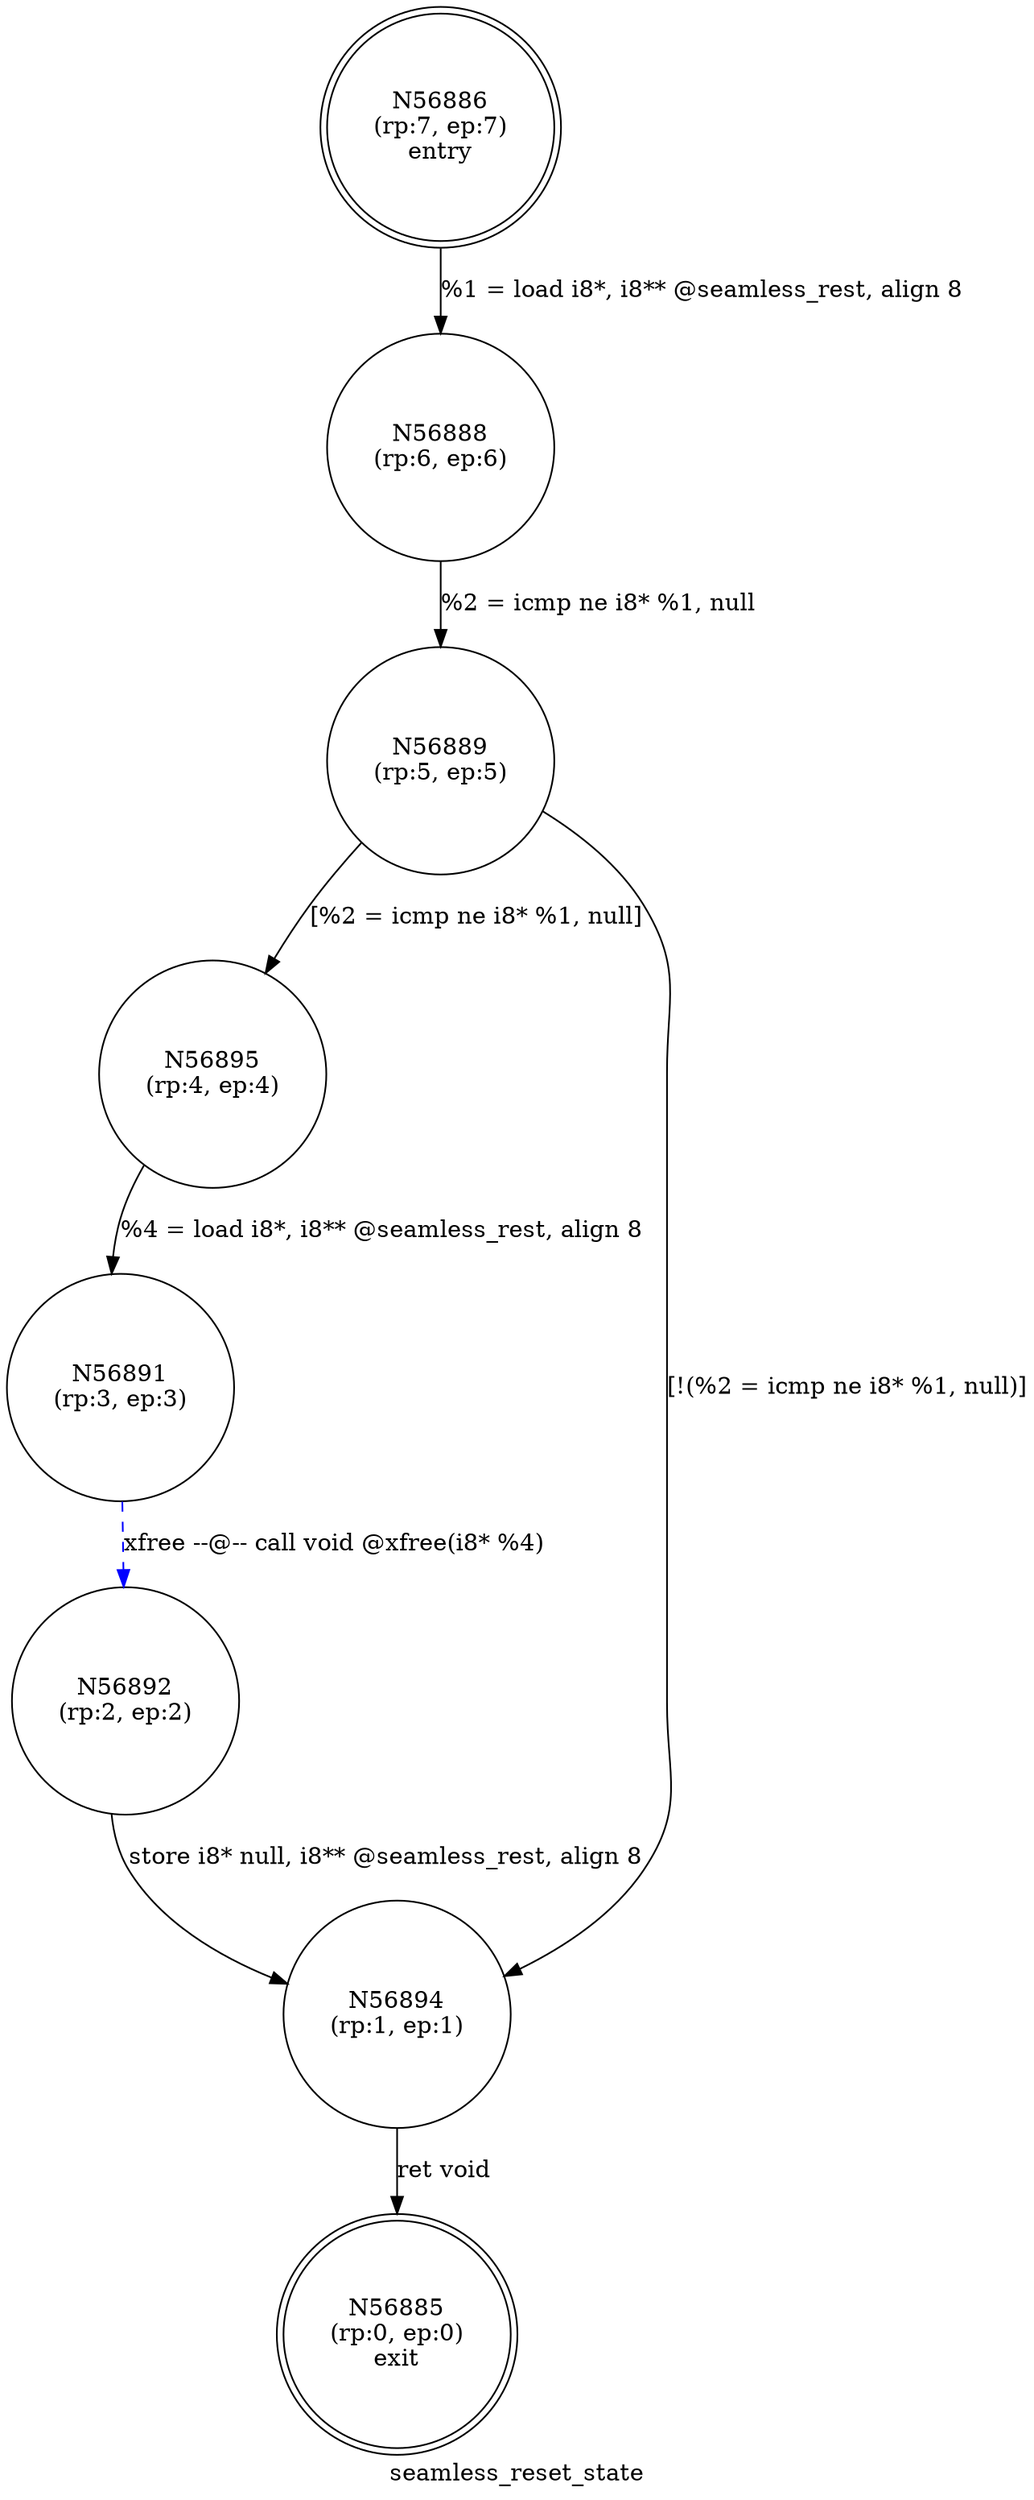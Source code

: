 digraph seamless_reset_state {
label="seamless_reset_state"
56885 [label="N56885\n(rp:0, ep:0)\nexit", shape="doublecircle"]
56886 [label="N56886\n(rp:7, ep:7)\nentry", shape="doublecircle"]
56886 -> 56888 [label="%1 = load i8*, i8** @seamless_rest, align 8"]
56888 [label="N56888\n(rp:6, ep:6)", shape="circle"]
56888 -> 56889 [label="%2 = icmp ne i8* %1, null"]
56889 [label="N56889\n(rp:5, ep:5)", shape="circle"]
56889 -> 56895 [label="[%2 = icmp ne i8* %1, null]"]
56889 -> 56894 [label="[!(%2 = icmp ne i8* %1, null)]"]
56891 [label="N56891\n(rp:3, ep:3)", shape="circle"]
56891 -> 56892 [label="xfree --@-- call void @xfree(i8* %4)", style="dashed", color="blue"]
56892 [label="N56892\n(rp:2, ep:2)", shape="circle"]
56892 -> 56894 [label="store i8* null, i8** @seamless_rest, align 8"]
56894 [label="N56894\n(rp:1, ep:1)", shape="circle"]
56894 -> 56885 [label="ret void"]
56895 [label="N56895\n(rp:4, ep:4)", shape="circle"]
56895 -> 56891 [label="%4 = load i8*, i8** @seamless_rest, align 8"]
}
